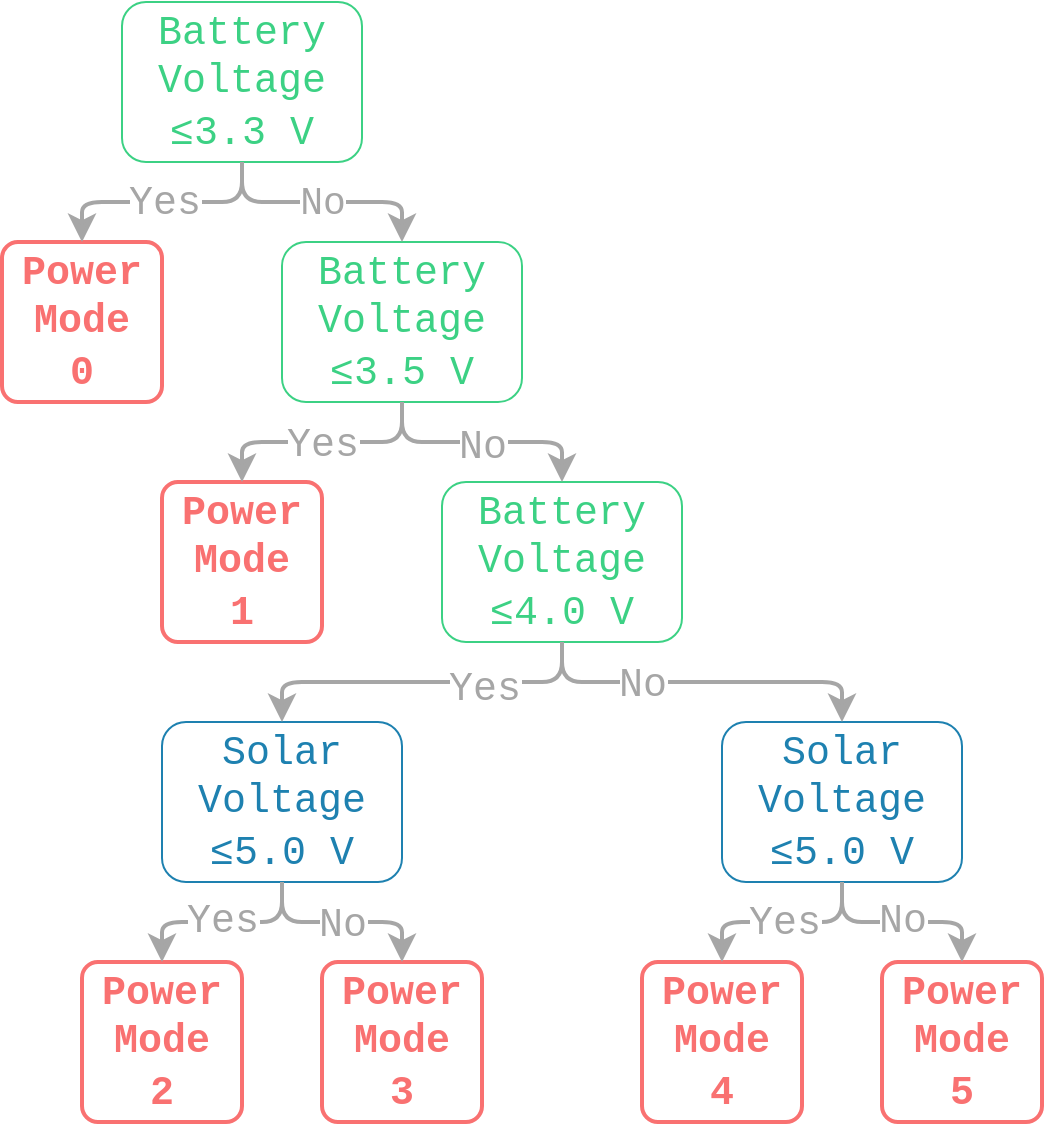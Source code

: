 <mxfile version="24.8.4">
  <diagram name="Page-1" id="YJ1gJco4E9joKAYn7xAS">
    <mxGraphModel dx="1807" dy="1155" grid="1" gridSize="10" guides="1" tooltips="1" connect="1" arrows="1" fold="1" page="1" pageScale="1" pageWidth="1169" pageHeight="827" math="0" shadow="0">
      <root>
        <mxCell id="0" />
        <mxCell id="1" parent="0" />
        <mxCell id="ZzBclUYQci2NFeaBZxFk-1" value="&lt;font color=&quot;#3cd184&quot; face=&quot;Courier New&quot; style=&quot;font-size: 20px;&quot;&gt;Battery Voltage&lt;br&gt;&lt;/font&gt;&lt;div style=&quot;font-size: 20px;&quot;&gt;&lt;font color=&quot;#3cd184&quot; style=&quot;font-size: 20px;&quot;&gt;&lt;span style=&quot;background-color: initial;&quot;&gt;&lt;font style=&quot;font-size: 20px;&quot; face=&quot;Courier New&quot;&gt;≤&lt;/font&gt;&lt;/span&gt;&lt;font face=&quot;Courier New&quot; style=&quot;font-size: 20px;&quot;&gt;3.3 V&lt;/font&gt;&lt;/font&gt;&lt;/div&gt;" style="rounded=1;whiteSpace=wrap;html=1;strokeColor=#3CD184;" parent="1" vertex="1">
          <mxGeometry x="140" y="40" width="120" height="80" as="geometry" />
        </mxCell>
        <mxCell id="ZzBclUYQci2NFeaBZxFk-15" value="&lt;font color=&quot;#f97171&quot; face=&quot;Courier New&quot; style=&quot;font-size: 20px;&quot;&gt;&lt;b style=&quot;&quot;&gt;Power&lt;/b&gt;&lt;/font&gt;&lt;div&gt;&lt;span style=&quot;font-size: 20px; font-family: &amp;quot;Courier New&amp;quot;; background-color: initial;&quot;&gt;&lt;b&gt;&lt;font color=&quot;#f97171&quot;&gt;Mode&lt;/font&gt;&lt;/b&gt;&lt;/span&gt;&lt;div style=&quot;font-size: 20px;&quot;&gt;&lt;font color=&quot;#f97171&quot; face=&quot;Courier New&quot;&gt;&lt;b style=&quot;&quot;&gt;0&lt;/b&gt;&lt;/font&gt;&lt;/div&gt;&lt;/div&gt;" style="whiteSpace=wrap;html=1;aspect=fixed;rounded=1;arcSize=10;strokeColor=#f97171;strokeWidth=2;" parent="1" vertex="1">
          <mxGeometry x="80" y="160" width="80" height="80" as="geometry" />
        </mxCell>
        <mxCell id="ZzBclUYQci2NFeaBZxFk-16" value="&lt;font color=&quot;#f97171&quot; face=&quot;Courier New&quot; style=&quot;font-size: 20px;&quot;&gt;&lt;b style=&quot;&quot;&gt;Power&lt;/b&gt;&lt;/font&gt;&lt;div&gt;&lt;span style=&quot;font-size: 20px; font-family: &amp;quot;Courier New&amp;quot;; background-color: initial;&quot;&gt;&lt;b&gt;&lt;font color=&quot;#f97171&quot;&gt;Mode&lt;/font&gt;&lt;/b&gt;&lt;/span&gt;&lt;div style=&quot;font-size: 20px;&quot;&gt;&lt;font color=&quot;#f97171&quot; face=&quot;Courier New&quot;&gt;&lt;b style=&quot;&quot;&gt;1&lt;/b&gt;&lt;/font&gt;&lt;/div&gt;&lt;/div&gt;" style="whiteSpace=wrap;html=1;aspect=fixed;rounded=1;arcSize=10;strokeColor=#f97171;strokeWidth=2;" parent="1" vertex="1">
          <mxGeometry x="160" y="280" width="80" height="80" as="geometry" />
        </mxCell>
        <mxCell id="ZzBclUYQci2NFeaBZxFk-17" value="&lt;font color=&quot;#3cd184&quot; face=&quot;Courier New&quot; style=&quot;font-size: 20px;&quot;&gt;Battery Voltage&lt;br&gt;&lt;/font&gt;&lt;div style=&quot;font-size: 20px;&quot;&gt;&lt;font color=&quot;#3cd184&quot; style=&quot;font-size: 20px;&quot;&gt;&lt;span style=&quot;background-color: initial;&quot;&gt;&lt;font style=&quot;font-size: 20px;&quot; face=&quot;Courier New&quot;&gt;≤&lt;/font&gt;&lt;/span&gt;&lt;font face=&quot;Courier New&quot; style=&quot;font-size: 20px;&quot;&gt;3.5 V&lt;/font&gt;&lt;/font&gt;&lt;/div&gt;" style="rounded=1;whiteSpace=wrap;html=1;strokeColor=#3CD184;" parent="1" vertex="1">
          <mxGeometry x="220" y="160" width="120" height="80" as="geometry" />
        </mxCell>
        <mxCell id="ZzBclUYQci2NFeaBZxFk-18" value="&lt;font color=&quot;#3cd184&quot; face=&quot;Courier New&quot; style=&quot;font-size: 20px;&quot;&gt;Battery Voltage&lt;br&gt;&lt;/font&gt;&lt;div style=&quot;font-size: 20px;&quot;&gt;&lt;font color=&quot;#3cd184&quot; style=&quot;font-size: 20px;&quot;&gt;&lt;span style=&quot;background-color: initial;&quot;&gt;&lt;font style=&quot;font-size: 20px;&quot; face=&quot;Courier New&quot;&gt;≤&lt;/font&gt;&lt;/span&gt;&lt;font face=&quot;Courier New&quot; style=&quot;font-size: 20px;&quot;&gt;4.0 V&lt;/font&gt;&lt;/font&gt;&lt;/div&gt;" style="rounded=1;whiteSpace=wrap;html=1;strokeColor=#3CD184;" parent="1" vertex="1">
          <mxGeometry x="300" y="280" width="120" height="80" as="geometry" />
        </mxCell>
        <mxCell id="ZzBclUYQci2NFeaBZxFk-19" value="&lt;font color=&quot;#1e81b0&quot; face=&quot;Courier New&quot; style=&quot;font-size: 20px;&quot;&gt;Solar Voltage&lt;br&gt;&lt;/font&gt;&lt;div style=&quot;font-size: 20px;&quot;&gt;&lt;font color=&quot;#1e81b0&quot; style=&quot;font-size: 20px;&quot;&gt;&lt;span style=&quot;background-color: initial;&quot;&gt;&lt;font style=&quot;font-size: 20px;&quot; face=&quot;Courier New&quot;&gt;≤5.0&lt;/font&gt;&lt;/span&gt;&lt;font face=&quot;Courier New&quot; style=&quot;font-size: 20px;&quot;&gt;&amp;nbsp;V&lt;/font&gt;&lt;/font&gt;&lt;/div&gt;" style="rounded=1;whiteSpace=wrap;html=1;strokeColor=#1e81b0;" parent="1" vertex="1">
          <mxGeometry x="160" y="400" width="120" height="80" as="geometry" />
        </mxCell>
        <mxCell id="ZzBclUYQci2NFeaBZxFk-20" value="&lt;font color=&quot;#1e81b0&quot; face=&quot;Courier New&quot; style=&quot;font-size: 20px;&quot;&gt;Solar Voltage&lt;br&gt;&lt;/font&gt;&lt;div style=&quot;font-size: 20px;&quot;&gt;&lt;font color=&quot;#1e81b0&quot; style=&quot;font-size: 20px;&quot;&gt;&lt;span style=&quot;background-color: initial;&quot;&gt;&lt;font style=&quot;font-size: 20px;&quot; face=&quot;Courier New&quot;&gt;≤5&lt;/font&gt;&lt;/span&gt;&lt;font face=&quot;Courier New&quot; style=&quot;font-size: 20px;&quot;&gt;.0 V&lt;/font&gt;&lt;/font&gt;&lt;/div&gt;" style="rounded=1;whiteSpace=wrap;html=1;strokeColor=#1e81b0;" parent="1" vertex="1">
          <mxGeometry x="440" y="400" width="120" height="80" as="geometry" />
        </mxCell>
        <mxCell id="ZzBclUYQci2NFeaBZxFk-21" value="&lt;font color=&quot;#f97171&quot; face=&quot;Courier New&quot; style=&quot;font-size: 20px;&quot;&gt;&lt;b style=&quot;&quot;&gt;Power&lt;/b&gt;&lt;/font&gt;&lt;div&gt;&lt;span style=&quot;font-size: 20px; font-family: &amp;quot;Courier New&amp;quot;; background-color: initial;&quot;&gt;&lt;b&gt;&lt;font color=&quot;#f97171&quot;&gt;Mode&lt;/font&gt;&lt;/b&gt;&lt;/span&gt;&lt;div style=&quot;font-size: 20px;&quot;&gt;&lt;font color=&quot;#f97171&quot; face=&quot;Courier New&quot;&gt;&lt;b style=&quot;&quot;&gt;2&lt;/b&gt;&lt;/font&gt;&lt;/div&gt;&lt;/div&gt;" style="whiteSpace=wrap;html=1;aspect=fixed;rounded=1;arcSize=10;strokeColor=#f97171;strokeWidth=2;" parent="1" vertex="1">
          <mxGeometry x="120" y="520" width="80" height="80" as="geometry" />
        </mxCell>
        <mxCell id="ZzBclUYQci2NFeaBZxFk-22" value="&lt;font color=&quot;#f97171&quot; face=&quot;Courier New&quot; style=&quot;font-size: 20px;&quot;&gt;&lt;b style=&quot;&quot;&gt;Power&lt;/b&gt;&lt;/font&gt;&lt;div&gt;&lt;span style=&quot;font-size: 20px; font-family: &amp;quot;Courier New&amp;quot;; background-color: initial;&quot;&gt;&lt;b&gt;&lt;font color=&quot;#f97171&quot;&gt;Mode&lt;/font&gt;&lt;/b&gt;&lt;/span&gt;&lt;div style=&quot;font-size: 20px;&quot;&gt;&lt;font color=&quot;#f97171&quot; face=&quot;Courier New&quot;&gt;&lt;b style=&quot;&quot;&gt;3&lt;/b&gt;&lt;/font&gt;&lt;/div&gt;&lt;/div&gt;" style="whiteSpace=wrap;html=1;aspect=fixed;rounded=1;arcSize=10;strokeColor=#f97171;strokeWidth=2;" parent="1" vertex="1">
          <mxGeometry x="240" y="520" width="80" height="80" as="geometry" />
        </mxCell>
        <mxCell id="ZzBclUYQci2NFeaBZxFk-23" value="&lt;font color=&quot;#f97171&quot; face=&quot;Courier New&quot; style=&quot;font-size: 20px;&quot;&gt;&lt;b style=&quot;&quot;&gt;Power&lt;/b&gt;&lt;/font&gt;&lt;div&gt;&lt;span style=&quot;font-size: 20px; font-family: &amp;quot;Courier New&amp;quot;; background-color: initial;&quot;&gt;&lt;b&gt;&lt;font color=&quot;#f97171&quot;&gt;Mode&lt;/font&gt;&lt;/b&gt;&lt;/span&gt;&lt;div style=&quot;font-size: 20px;&quot;&gt;&lt;font color=&quot;#f97171&quot; face=&quot;Courier New&quot; style=&quot;font-size: 20px;&quot;&gt;&lt;b style=&quot;&quot;&gt;4&lt;/b&gt;&lt;/font&gt;&lt;/div&gt;&lt;/div&gt;" style="whiteSpace=wrap;html=1;aspect=fixed;rounded=1;arcSize=10;strokeColor=#f97171;strokeWidth=2;" parent="1" vertex="1">
          <mxGeometry x="400" y="520" width="80" height="80" as="geometry" />
        </mxCell>
        <mxCell id="ZzBclUYQci2NFeaBZxFk-24" value="&lt;font color=&quot;#f97171&quot; face=&quot;Courier New&quot; style=&quot;font-size: 20px;&quot;&gt;&lt;b style=&quot;&quot;&gt;Power&lt;/b&gt;&lt;/font&gt;&lt;div&gt;&lt;span style=&quot;font-size: 20px; font-family: &amp;quot;Courier New&amp;quot;; background-color: initial;&quot;&gt;&lt;b&gt;&lt;font color=&quot;#f97171&quot;&gt;Mode&lt;/font&gt;&lt;/b&gt;&lt;/span&gt;&lt;div style=&quot;font-size: 20px;&quot;&gt;&lt;font color=&quot;#f97171&quot; face=&quot;Courier New&quot;&gt;&lt;b style=&quot;&quot;&gt;5&lt;/b&gt;&lt;/font&gt;&lt;/div&gt;&lt;/div&gt;" style="whiteSpace=wrap;html=1;aspect=fixed;rounded=1;arcSize=10;strokeColor=#f97171;strokeWidth=2;" parent="1" vertex="1">
          <mxGeometry x="520" y="520" width="80" height="80" as="geometry" />
        </mxCell>
        <mxCell id="ZzBclUYQci2NFeaBZxFk-25" value="" style="edgeStyle=elbowEdgeStyle;elbow=vertical;endArrow=classic;html=1;curved=0;rounded=1;endSize=8;startSize=8;exitX=0.5;exitY=1;exitDx=0;exitDy=0;entryX=0.5;entryY=0;entryDx=0;entryDy=0;strokeColor=#A6A6A6;strokeWidth=2;" parent="1" source="ZzBclUYQci2NFeaBZxFk-1" target="ZzBclUYQci2NFeaBZxFk-15" edge="1">
          <mxGeometry width="50" height="50" relative="1" as="geometry">
            <mxPoint x="900" y="400" as="sourcePoint" />
            <mxPoint x="950" y="350" as="targetPoint" />
            <Array as="points">
              <mxPoint x="160" y="140" />
            </Array>
          </mxGeometry>
        </mxCell>
        <mxCell id="ZzBclUYQci2NFeaBZxFk-36" value="&lt;font face=&quot;Courier New&quot; style=&quot;font-size: 20px;&quot;&gt;Yes&lt;/font&gt;" style="edgeLabel;html=1;align=center;verticalAlign=middle;resizable=0;points=[];fontColor=#A6A6A6;" parent="ZzBclUYQci2NFeaBZxFk-25" vertex="1" connectable="0">
          <mxGeometry x="-0.371" relative="1" as="geometry">
            <mxPoint x="-22" as="offset" />
          </mxGeometry>
        </mxCell>
        <mxCell id="ZzBclUYQci2NFeaBZxFk-26" value="" style="edgeStyle=elbowEdgeStyle;elbow=vertical;endArrow=classic;html=1;curved=0;rounded=1;endSize=8;startSize=8;exitX=0.5;exitY=1;exitDx=0;exitDy=0;entryX=0.5;entryY=0;entryDx=0;entryDy=0;strokeColor=#A6A6A6;strokeWidth=2;" parent="1" source="ZzBclUYQci2NFeaBZxFk-1" target="ZzBclUYQci2NFeaBZxFk-17" edge="1">
          <mxGeometry width="50" height="50" relative="1" as="geometry">
            <mxPoint x="210" y="130" as="sourcePoint" />
            <mxPoint x="130" y="170" as="targetPoint" />
          </mxGeometry>
        </mxCell>
        <mxCell id="ZzBclUYQci2NFeaBZxFk-37" value="&lt;font style=&quot;font-size: 19px;&quot; face=&quot;Courier New&quot;&gt;No&lt;/font&gt;" style="edgeLabel;html=1;align=center;verticalAlign=middle;resizable=0;points=[];fontColor=#A6A6A6;" parent="ZzBclUYQci2NFeaBZxFk-26" vertex="1" connectable="0">
          <mxGeometry x="0.474" y="-1" relative="1" as="geometry">
            <mxPoint x="-29" as="offset" />
          </mxGeometry>
        </mxCell>
        <mxCell id="ZzBclUYQci2NFeaBZxFk-27" value="" style="edgeStyle=elbowEdgeStyle;elbow=vertical;endArrow=classic;html=1;curved=0;rounded=1;endSize=8;startSize=8;exitX=0.5;exitY=1;exitDx=0;exitDy=0;entryX=0.5;entryY=0;entryDx=0;entryDy=0;strokeColor=#A6A6A6;strokeWidth=2;" parent="1" source="ZzBclUYQci2NFeaBZxFk-17" target="ZzBclUYQci2NFeaBZxFk-16" edge="1">
          <mxGeometry width="50" height="50" relative="1" as="geometry">
            <mxPoint x="210" y="130" as="sourcePoint" />
            <mxPoint x="290" y="170" as="targetPoint" />
          </mxGeometry>
        </mxCell>
        <mxCell id="ZzBclUYQci2NFeaBZxFk-38" value="&lt;font style=&quot;font-size: 20px;&quot; face=&quot;Courier New&quot;&gt;Yes&lt;/font&gt;" style="edgeLabel;html=1;align=center;verticalAlign=middle;resizable=0;points=[];fontColor=#A6A6A6;" parent="ZzBclUYQci2NFeaBZxFk-27" vertex="1" connectable="0">
          <mxGeometry x="-0.235" y="1" relative="1" as="geometry">
            <mxPoint x="-14" as="offset" />
          </mxGeometry>
        </mxCell>
        <mxCell id="ZzBclUYQci2NFeaBZxFk-28" value="" style="edgeStyle=elbowEdgeStyle;elbow=vertical;endArrow=classic;html=1;curved=0;rounded=1;endSize=8;startSize=8;exitX=0.5;exitY=1;exitDx=0;exitDy=0;entryX=0.5;entryY=0;entryDx=0;entryDy=0;strokeColor=#A6A6A6;strokeWidth=2;" parent="1" source="ZzBclUYQci2NFeaBZxFk-17" target="ZzBclUYQci2NFeaBZxFk-18" edge="1">
          <mxGeometry width="50" height="50" relative="1" as="geometry">
            <mxPoint x="220" y="140" as="sourcePoint" />
            <mxPoint x="300" y="180" as="targetPoint" />
          </mxGeometry>
        </mxCell>
        <mxCell id="ZzBclUYQci2NFeaBZxFk-39" value="&lt;font style=&quot;font-size: 20px;&quot; face=&quot;Courier New&quot;&gt;No&lt;/font&gt;" style="edgeLabel;html=1;align=center;verticalAlign=middle;resizable=0;points=[];fontColor=#A6A6A6;" parent="ZzBclUYQci2NFeaBZxFk-28" vertex="1" connectable="0">
          <mxGeometry x="-0.104" y="-2" relative="1" as="geometry">
            <mxPoint x="6" as="offset" />
          </mxGeometry>
        </mxCell>
        <mxCell id="ZzBclUYQci2NFeaBZxFk-29" value="" style="edgeStyle=elbowEdgeStyle;elbow=vertical;endArrow=classic;html=1;curved=0;rounded=1;endSize=8;startSize=8;exitX=0.5;exitY=1;exitDx=0;exitDy=0;entryX=0.5;entryY=0;entryDx=0;entryDy=0;strokeColor=#A6A6A6;strokeWidth=2;" parent="1" source="ZzBclUYQci2NFeaBZxFk-18" target="ZzBclUYQci2NFeaBZxFk-19" edge="1">
          <mxGeometry width="50" height="50" relative="1" as="geometry">
            <mxPoint x="350" y="360" as="sourcePoint" />
            <mxPoint x="270" y="400" as="targetPoint" />
          </mxGeometry>
        </mxCell>
        <mxCell id="ZzBclUYQci2NFeaBZxFk-40" value="&lt;font face=&quot;Courier New&quot; style=&quot;font-size: 20px;&quot;&gt;Yes&lt;/font&gt;" style="edgeLabel;html=1;align=center;verticalAlign=middle;resizable=0;points=[];fontColor=#A6A6A6;" parent="ZzBclUYQci2NFeaBZxFk-29" vertex="1" connectable="0">
          <mxGeometry x="-0.072" y="3" relative="1" as="geometry">
            <mxPoint x="24" as="offset" />
          </mxGeometry>
        </mxCell>
        <mxCell id="ZzBclUYQci2NFeaBZxFk-30" value="" style="edgeStyle=elbowEdgeStyle;elbow=vertical;endArrow=classic;html=1;curved=0;rounded=1;endSize=8;startSize=8;exitX=0.5;exitY=1;exitDx=0;exitDy=0;entryX=0.5;entryY=0;entryDx=0;entryDy=0;strokeColor=#A6A6A6;strokeWidth=2;" parent="1" source="ZzBclUYQci2NFeaBZxFk-18" target="ZzBclUYQci2NFeaBZxFk-20" edge="1">
          <mxGeometry width="50" height="50" relative="1" as="geometry">
            <mxPoint x="300" y="260" as="sourcePoint" />
            <mxPoint x="220" y="300" as="targetPoint" />
          </mxGeometry>
        </mxCell>
        <mxCell id="ZzBclUYQci2NFeaBZxFk-41" value="&lt;font face=&quot;Courier New&quot; style=&quot;font-size: 20px;&quot;&gt;No&lt;/font&gt;" style="edgeLabel;html=1;align=center;verticalAlign=middle;resizable=0;points=[];fontColor=#A6A6A6;" parent="ZzBclUYQci2NFeaBZxFk-30" vertex="1" connectable="0">
          <mxGeometry x="-0.1" y="-1" relative="1" as="geometry">
            <mxPoint x="-21" as="offset" />
          </mxGeometry>
        </mxCell>
        <mxCell id="ZzBclUYQci2NFeaBZxFk-31" value="" style="edgeStyle=elbowEdgeStyle;elbow=vertical;endArrow=classic;html=1;curved=0;rounded=1;endSize=8;startSize=8;exitX=0.5;exitY=1;exitDx=0;exitDy=0;entryX=0.5;entryY=0;entryDx=0;entryDy=0;strokeColor=#A6A6A6;strokeWidth=2;" parent="1" source="ZzBclUYQci2NFeaBZxFk-20" target="ZzBclUYQci2NFeaBZxFk-23" edge="1">
          <mxGeometry width="50" height="50" relative="1" as="geometry">
            <mxPoint x="510" y="480" as="sourcePoint" />
            <mxPoint x="650" y="520" as="targetPoint" />
          </mxGeometry>
        </mxCell>
        <mxCell id="ZzBclUYQci2NFeaBZxFk-44" value="&lt;font style=&quot;font-size: 20px;&quot; face=&quot;Courier New&quot;&gt;Yes&lt;/font&gt;" style="edgeLabel;html=1;align=center;verticalAlign=middle;resizable=0;points=[];fontColor=#A6A6A6;" parent="ZzBclUYQci2NFeaBZxFk-31" vertex="1" connectable="0">
          <mxGeometry x="0.27" y="1" relative="1" as="geometry">
            <mxPoint x="14" y="-1" as="offset" />
          </mxGeometry>
        </mxCell>
        <mxCell id="ZzBclUYQci2NFeaBZxFk-32" value="" style="edgeStyle=elbowEdgeStyle;elbow=vertical;endArrow=classic;html=1;curved=0;rounded=1;endSize=8;startSize=8;exitX=0.5;exitY=1;exitDx=0;exitDy=0;entryX=0.5;entryY=0;entryDx=0;entryDy=0;strokeColor=#A6A6A6;strokeWidth=2;" parent="1" source="ZzBclUYQci2NFeaBZxFk-20" target="ZzBclUYQci2NFeaBZxFk-24" edge="1">
          <mxGeometry width="50" height="50" relative="1" as="geometry">
            <mxPoint x="510" y="490" as="sourcePoint" />
            <mxPoint x="570" y="530" as="targetPoint" />
            <Array as="points">
              <mxPoint x="540" y="500" />
            </Array>
          </mxGeometry>
        </mxCell>
        <mxCell id="ZzBclUYQci2NFeaBZxFk-45" value="&lt;font face=&quot;Courier New&quot; style=&quot;font-size: 20px;&quot;&gt;No&lt;/font&gt;" style="edgeLabel;html=1;align=center;verticalAlign=middle;resizable=0;points=[];fontColor=#A6A6A6;" parent="ZzBclUYQci2NFeaBZxFk-32" vertex="1" connectable="0">
          <mxGeometry x="-0.201" y="1" relative="1" as="geometry">
            <mxPoint x="10" as="offset" />
          </mxGeometry>
        </mxCell>
        <mxCell id="ZzBclUYQci2NFeaBZxFk-33" value="" style="edgeStyle=elbowEdgeStyle;elbow=vertical;endArrow=classic;html=1;curved=0;rounded=1;endSize=8;startSize=8;entryX=0.5;entryY=0;entryDx=0;entryDy=0;exitX=0.5;exitY=1;exitDx=0;exitDy=0;strokeColor=#A6A6A6;strokeWidth=2;" parent="1" source="ZzBclUYQci2NFeaBZxFk-19" target="ZzBclUYQci2NFeaBZxFk-21" edge="1">
          <mxGeometry width="50" height="50" relative="1" as="geometry">
            <mxPoint x="220" y="490" as="sourcePoint" />
            <mxPoint x="150" y="520" as="targetPoint" />
          </mxGeometry>
        </mxCell>
        <mxCell id="ZzBclUYQci2NFeaBZxFk-42" value="&lt;font face=&quot;Courier New&quot; style=&quot;font-size: 20px;&quot;&gt;Yes&lt;/font&gt;" style="edgeLabel;html=1;align=center;verticalAlign=middle;resizable=0;points=[];fontColor=#A6A6A6;" parent="ZzBclUYQci2NFeaBZxFk-33" vertex="1" connectable="0">
          <mxGeometry x="-0.203" y="-1" relative="1" as="geometry">
            <mxPoint x="-10" as="offset" />
          </mxGeometry>
        </mxCell>
        <mxCell id="ZzBclUYQci2NFeaBZxFk-34" value="" style="edgeStyle=elbowEdgeStyle;elbow=vertical;endArrow=classic;html=1;curved=0;rounded=1;endSize=8;startSize=8;entryX=0.5;entryY=0;entryDx=0;entryDy=0;exitX=0.5;exitY=1;exitDx=0;exitDy=0;strokeColor=#A6A6A6;strokeWidth=2;" parent="1" source="ZzBclUYQci2NFeaBZxFk-19" target="ZzBclUYQci2NFeaBZxFk-22" edge="1">
          <mxGeometry width="50" height="50" relative="1" as="geometry">
            <mxPoint x="230" y="490" as="sourcePoint" />
            <mxPoint x="170" y="530" as="targetPoint" />
          </mxGeometry>
        </mxCell>
        <mxCell id="ZzBclUYQci2NFeaBZxFk-43" value="&lt;font style=&quot;font-size: 20px;&quot; face=&quot;Courier New&quot;&gt;No&lt;/font&gt;" style="edgeLabel;html=1;align=center;verticalAlign=middle;resizable=0;points=[];fontColor=#A6A6A6;" parent="ZzBclUYQci2NFeaBZxFk-34" vertex="1" connectable="0">
          <mxGeometry x="0.305" y="-1" relative="1" as="geometry">
            <mxPoint x="-16" as="offset" />
          </mxGeometry>
        </mxCell>
      </root>
    </mxGraphModel>
  </diagram>
</mxfile>

